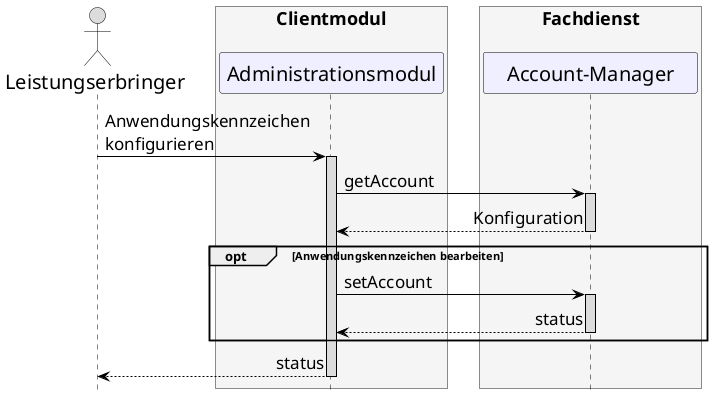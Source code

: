 /'
# KIM 1.5
# Account Manager
# Sequence Diagram
# Name: Operation Abwesenheitsnotiz
'/

@startuml
skinparam sequenceMessageAlign direction
skinparam minClassWidth 200
skinparam BoxPadding 15
skinparam sequenceReferenceHeaderBackgroundColor palegreen
scale max 2048 width
hide footbox

skinparam sequence {
ArrowColor black
ArrowFontSize 17
ActorBorderColor black
LifeLineBorderColor black
LifeLineBackgroundColor Gainsboro

ParticipantBorderColor Motivation
ParticipantBackgroundColor Motivation
ParticipantFontSize 20
ParticipantFontColor black
ParticipantBorderColor Black
ParticipantBackgroundColor MOTIVATION

ActorBackgroundColor Gainsboro
ActorFontColor black
ActorFontSize 20
ActorFontName Aapex
}
      actor L as "Leistungserbringer"
      box <size:18>Clientmodul\n #WhiteSmoke
      participant A as "Administrationsmodul"
      end box
      box <size:18>Fachdienst\n #WhiteSmoke
      participant AM as "Account-Manager"
      end box

L->A: Anwendungskennzeichen \nkonfigurieren
 activate A
 A->AM: getAccount
 activate AM
 AM --> A: Konfiguration
 deactivate AM

 opt Anwendungskennzeichen bearbeiten
  A->AM: setAccount
  activate AM
  AM --> A: status
  deactivate AM
  end
 A-->L: status
 deactivate A
@enduml
